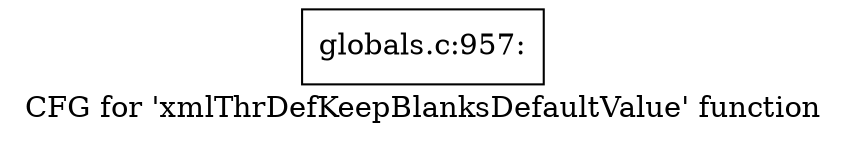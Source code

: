 digraph "CFG for 'xmlThrDefKeepBlanksDefaultValue' function" {
	label="CFG for 'xmlThrDefKeepBlanksDefaultValue' function";

	Node0x4ace620 [shape=record,label="{globals.c:957:}"];
}
